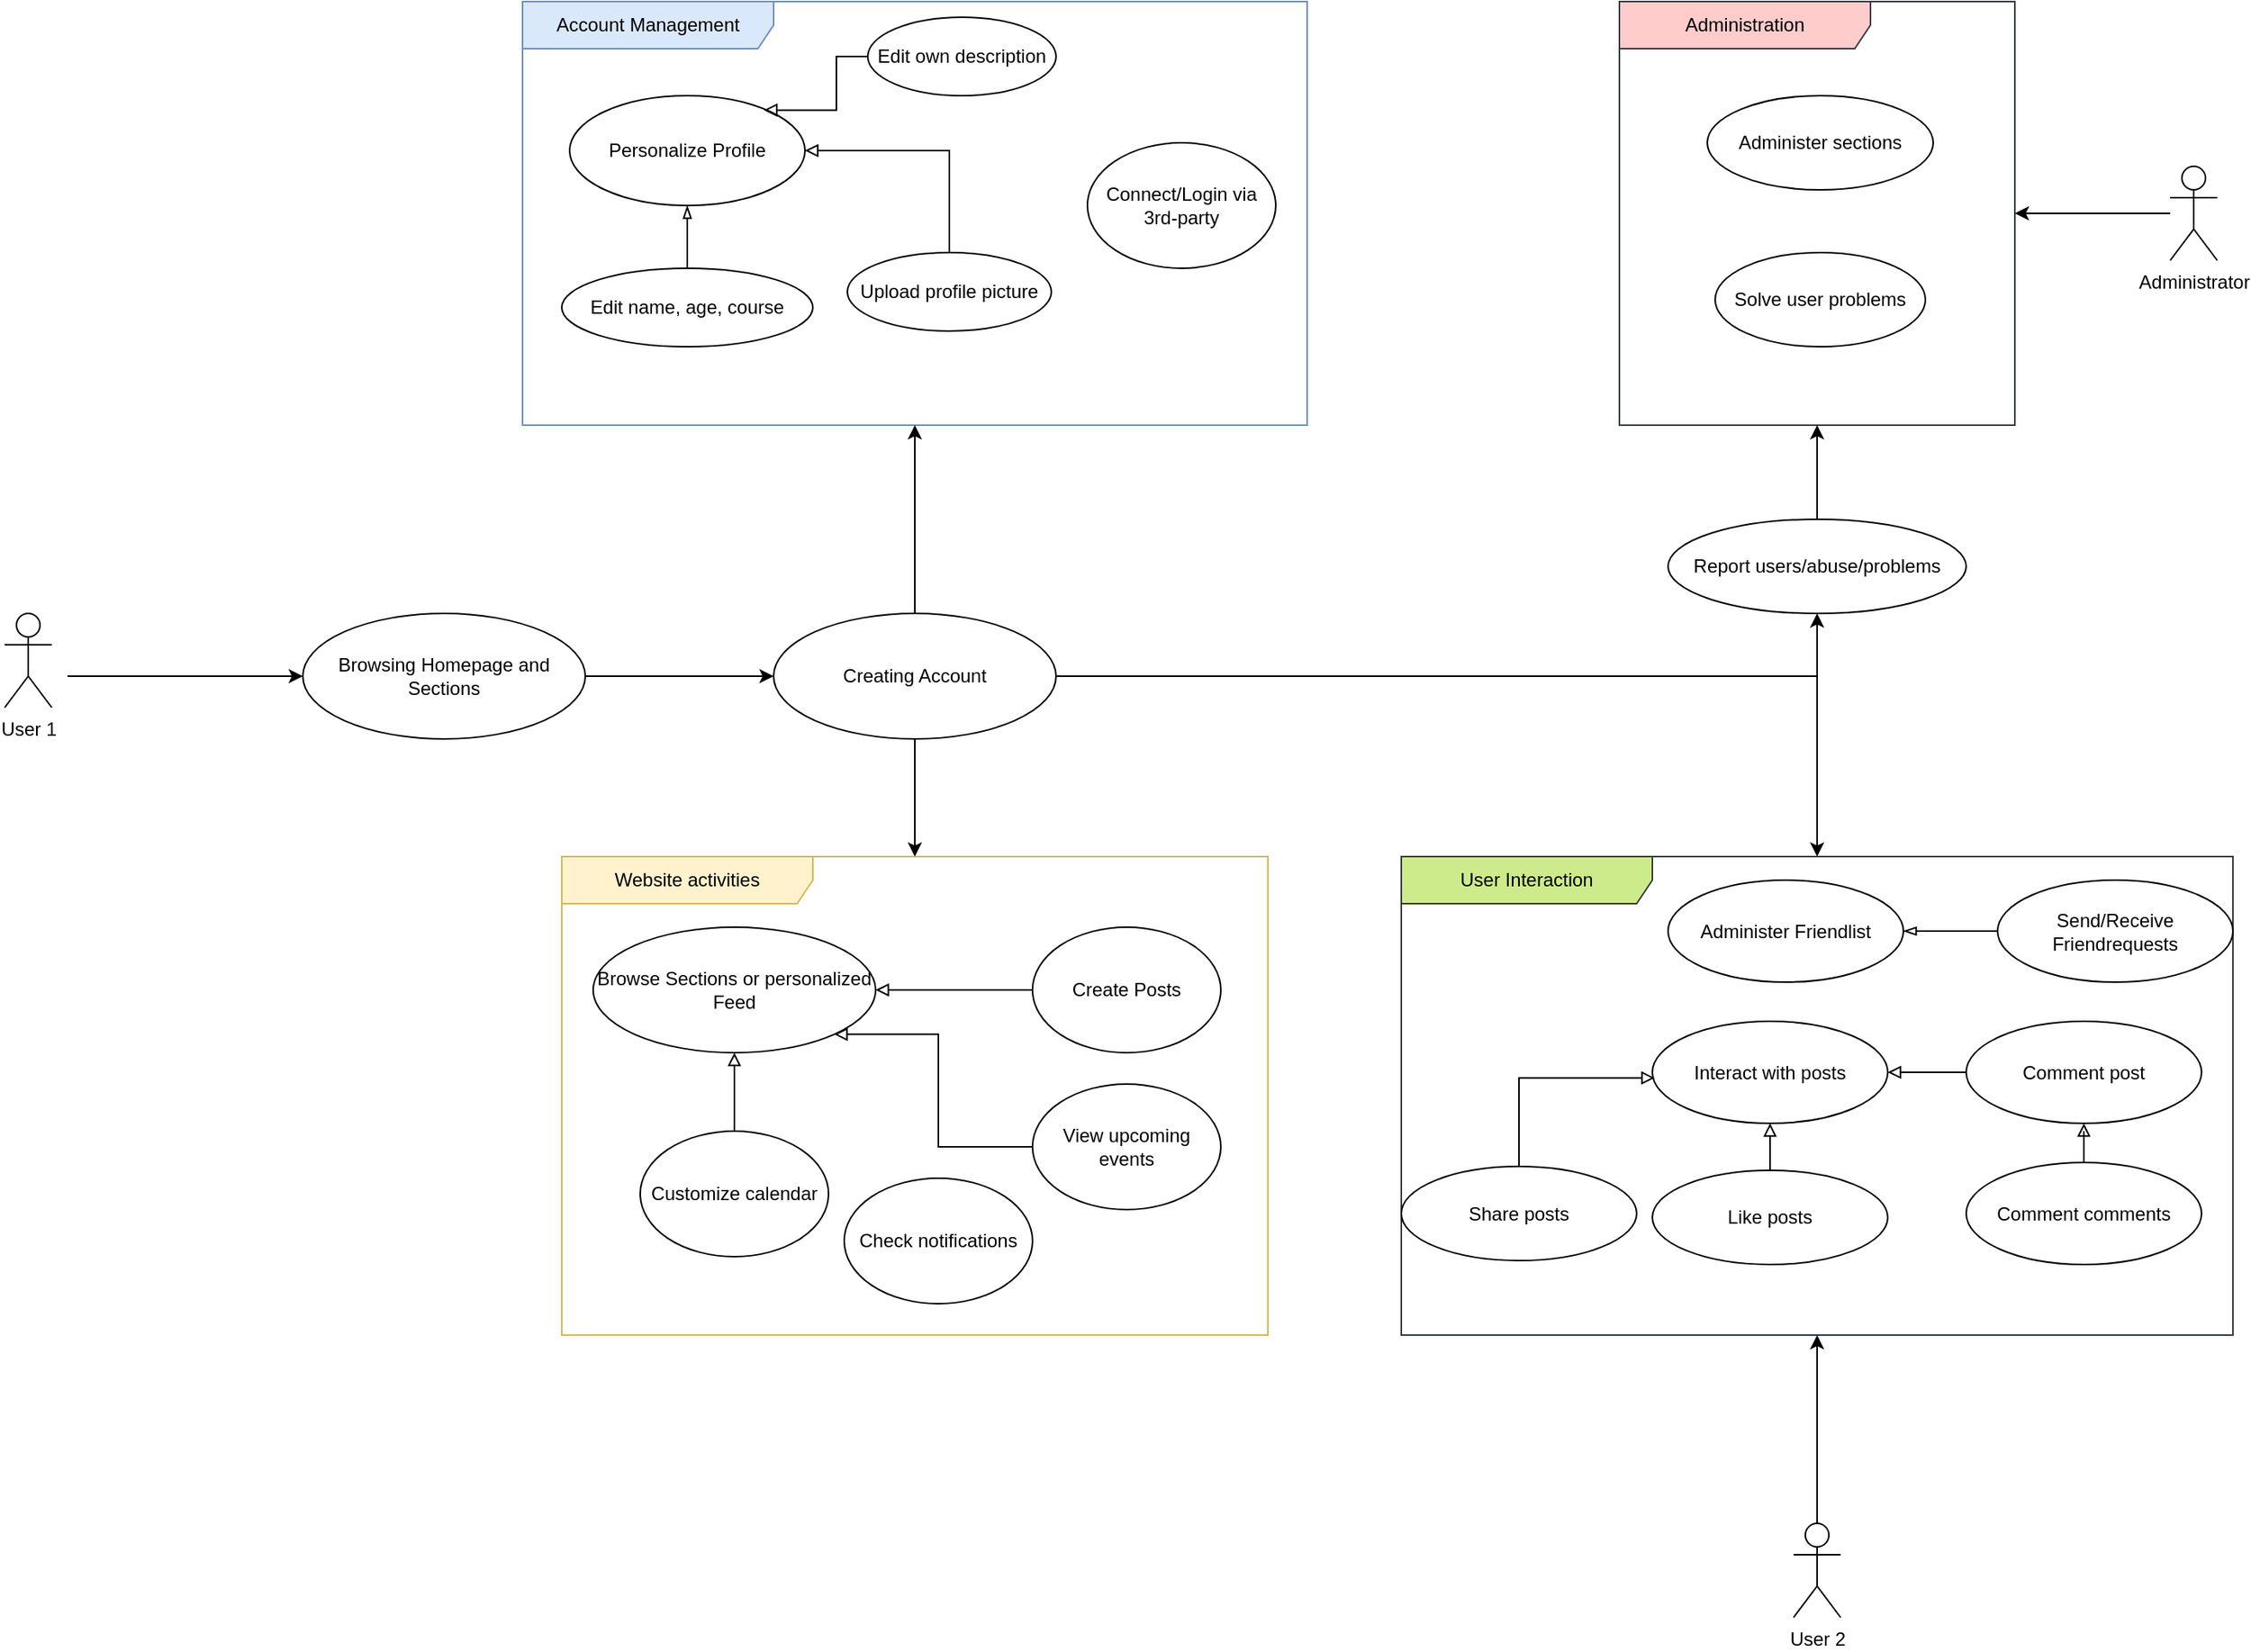 <mxfile version="22.0.8" type="github">
  <diagram name="Page-1" id="b5b7bab2-c9e2-2cf4-8b2a-24fd1a2a6d21">
    <mxGraphModel dx="2390" dy="1257" grid="1" gridSize="10" guides="1" tooltips="1" connect="1" arrows="1" fold="1" page="1" pageScale="1" pageWidth="827" pageHeight="1169" background="none" math="0" shadow="0">
      <root>
        <mxCell id="0" />
        <mxCell id="1" parent="0" />
        <mxCell id="S4oMsLOUBPp5cabsK6kD-1" value="Account Management" style="shape=umlFrame;whiteSpace=wrap;html=1;pointerEvents=0;recursiveResize=0;container=1;collapsible=0;width=160;fillColor=#dae8fc;strokeColor=#6c8ebf;" parent="1" vertex="1">
          <mxGeometry x="410" y="40" width="500" height="270" as="geometry" />
        </mxCell>
        <mxCell id="S4oMsLOUBPp5cabsK6kD-24" value="Upload profile picture" style="ellipse;whiteSpace=wrap;html=1;" parent="S4oMsLOUBPp5cabsK6kD-1" vertex="1">
          <mxGeometry x="207" y="160" width="130" height="50" as="geometry" />
        </mxCell>
        <mxCell id="S4oMsLOUBPp5cabsK6kD-21" value="Edit own description" style="ellipse;whiteSpace=wrap;html=1;" parent="S4oMsLOUBPp5cabsK6kD-1" vertex="1">
          <mxGeometry x="220" y="10" width="120" height="50" as="geometry" />
        </mxCell>
        <mxCell id="S4oMsLOUBPp5cabsK6kD-27" value="Edit name, age, course" style="ellipse;whiteSpace=wrap;html=1;" parent="S4oMsLOUBPp5cabsK6kD-1" vertex="1">
          <mxGeometry x="25" y="170" width="160" height="50" as="geometry" />
        </mxCell>
        <mxCell id="S4oMsLOUBPp5cabsK6kD-22" value="Personalize Profile" style="ellipse;whiteSpace=wrap;html=1;" parent="S4oMsLOUBPp5cabsK6kD-1" vertex="1">
          <mxGeometry x="30" y="60" width="150" height="70" as="geometry" />
        </mxCell>
        <mxCell id="S4oMsLOUBPp5cabsK6kD-23" style="edgeStyle=orthogonalEdgeStyle;rounded=0;orthogonalLoop=1;jettySize=auto;html=1;exitX=0;exitY=0.5;exitDx=0;exitDy=0;entryX=0.826;entryY=0.132;entryDx=0;entryDy=0;entryPerimeter=0;endArrow=block;endFill=0;" parent="S4oMsLOUBPp5cabsK6kD-1" source="S4oMsLOUBPp5cabsK6kD-21" target="S4oMsLOUBPp5cabsK6kD-22" edge="1">
          <mxGeometry relative="1" as="geometry" />
        </mxCell>
        <mxCell id="S4oMsLOUBPp5cabsK6kD-25" style="edgeStyle=orthogonalEdgeStyle;rounded=0;orthogonalLoop=1;jettySize=auto;html=1;exitX=0.5;exitY=0;exitDx=0;exitDy=0;entryX=1;entryY=0.5;entryDx=0;entryDy=0;endArrow=block;endFill=0;" parent="S4oMsLOUBPp5cabsK6kD-1" source="S4oMsLOUBPp5cabsK6kD-24" target="S4oMsLOUBPp5cabsK6kD-22" edge="1">
          <mxGeometry relative="1" as="geometry" />
        </mxCell>
        <mxCell id="S4oMsLOUBPp5cabsK6kD-29" style="edgeStyle=orthogonalEdgeStyle;rounded=0;orthogonalLoop=1;jettySize=auto;html=1;exitX=0.5;exitY=0;exitDx=0;exitDy=0;entryX=0.5;entryY=1;entryDx=0;entryDy=0;endArrow=blockThin;endFill=0;" parent="S4oMsLOUBPp5cabsK6kD-1" source="S4oMsLOUBPp5cabsK6kD-27" target="S4oMsLOUBPp5cabsK6kD-22" edge="1">
          <mxGeometry relative="1" as="geometry" />
        </mxCell>
        <mxCell id="S4oMsLOUBPp5cabsK6kD-32" value="Connect/Login via 3rd-party" style="ellipse;whiteSpace=wrap;html=1;" parent="S4oMsLOUBPp5cabsK6kD-1" vertex="1">
          <mxGeometry x="360" y="90" width="120" height="80" as="geometry" />
        </mxCell>
        <mxCell id="S4oMsLOUBPp5cabsK6kD-2" value="User Interaction" style="shape=umlFrame;whiteSpace=wrap;html=1;pointerEvents=0;recursiveResize=0;container=1;collapsible=0;width=160;fillColor=#cdeb8b;strokeColor=#36393d;" parent="1" vertex="1">
          <mxGeometry x="970" y="585" width="530" height="305" as="geometry" />
        </mxCell>
        <mxCell id="S4oMsLOUBPp5cabsK6kD-42" value="Administer Friendlist" style="ellipse;whiteSpace=wrap;html=1;" parent="S4oMsLOUBPp5cabsK6kD-2" vertex="1">
          <mxGeometry x="170" y="15" width="150" height="65" as="geometry" />
        </mxCell>
        <mxCell id="S4oMsLOUBPp5cabsK6kD-44" value="" style="edgeStyle=orthogonalEdgeStyle;rounded=0;orthogonalLoop=1;jettySize=auto;html=1;endArrow=blockThin;endFill=0;" parent="S4oMsLOUBPp5cabsK6kD-2" source="S4oMsLOUBPp5cabsK6kD-43" target="S4oMsLOUBPp5cabsK6kD-42" edge="1">
          <mxGeometry relative="1" as="geometry" />
        </mxCell>
        <mxCell id="S4oMsLOUBPp5cabsK6kD-43" value="Send/Receive Friendrequests" style="ellipse;whiteSpace=wrap;html=1;" parent="S4oMsLOUBPp5cabsK6kD-2" vertex="1">
          <mxGeometry x="380" y="15" width="150" height="65" as="geometry" />
        </mxCell>
        <mxCell id="S4oMsLOUBPp5cabsK6kD-47" value="Interact with posts" style="ellipse;whiteSpace=wrap;html=1;" parent="S4oMsLOUBPp5cabsK6kD-2" vertex="1">
          <mxGeometry x="160" y="105" width="150" height="65" as="geometry" />
        </mxCell>
        <mxCell id="S4oMsLOUBPp5cabsK6kD-50" style="edgeStyle=orthogonalEdgeStyle;rounded=0;orthogonalLoop=1;jettySize=auto;html=1;entryX=1;entryY=0.5;entryDx=0;entryDy=0;endArrow=block;endFill=0;" parent="S4oMsLOUBPp5cabsK6kD-2" source="S4oMsLOUBPp5cabsK6kD-49" target="S4oMsLOUBPp5cabsK6kD-47" edge="1">
          <mxGeometry relative="1" as="geometry" />
        </mxCell>
        <mxCell id="S4oMsLOUBPp5cabsK6kD-49" value="Comment post" style="ellipse;whiteSpace=wrap;html=1;" parent="S4oMsLOUBPp5cabsK6kD-2" vertex="1">
          <mxGeometry x="360" y="105" width="150" height="65" as="geometry" />
        </mxCell>
        <mxCell id="S4oMsLOUBPp5cabsK6kD-52" style="edgeStyle=orthogonalEdgeStyle;rounded=0;orthogonalLoop=1;jettySize=auto;html=1;endArrow=block;endFill=0;" parent="S4oMsLOUBPp5cabsK6kD-2" source="S4oMsLOUBPp5cabsK6kD-51" target="S4oMsLOUBPp5cabsK6kD-49" edge="1">
          <mxGeometry relative="1" as="geometry" />
        </mxCell>
        <mxCell id="S4oMsLOUBPp5cabsK6kD-51" value="Comment comments" style="ellipse;whiteSpace=wrap;html=1;" parent="S4oMsLOUBPp5cabsK6kD-2" vertex="1">
          <mxGeometry x="360" y="195" width="150" height="65" as="geometry" />
        </mxCell>
        <mxCell id="S4oMsLOUBPp5cabsK6kD-55" style="edgeStyle=orthogonalEdgeStyle;rounded=0;orthogonalLoop=1;jettySize=auto;html=1;exitX=0.5;exitY=0;exitDx=0;exitDy=0;entryX=0.5;entryY=1;entryDx=0;entryDy=0;endArrow=block;endFill=0;" parent="S4oMsLOUBPp5cabsK6kD-2" source="S4oMsLOUBPp5cabsK6kD-54" target="S4oMsLOUBPp5cabsK6kD-47" edge="1">
          <mxGeometry relative="1" as="geometry" />
        </mxCell>
        <mxCell id="S4oMsLOUBPp5cabsK6kD-54" value="Like posts" style="ellipse;whiteSpace=wrap;html=1;" parent="S4oMsLOUBPp5cabsK6kD-2" vertex="1">
          <mxGeometry x="160" y="200" width="150" height="60" as="geometry" />
        </mxCell>
        <mxCell id="S4oMsLOUBPp5cabsK6kD-56" value="Share posts" style="ellipse;whiteSpace=wrap;html=1;" parent="S4oMsLOUBPp5cabsK6kD-2" vertex="1">
          <mxGeometry y="197.5" width="150" height="60" as="geometry" />
        </mxCell>
        <mxCell id="S4oMsLOUBPp5cabsK6kD-57" style="edgeStyle=orthogonalEdgeStyle;rounded=0;orthogonalLoop=1;jettySize=auto;html=1;exitX=0.5;exitY=0;exitDx=0;exitDy=0;entryX=0.01;entryY=0.555;entryDx=0;entryDy=0;entryPerimeter=0;endArrow=block;endFill=0;" parent="S4oMsLOUBPp5cabsK6kD-2" source="S4oMsLOUBPp5cabsK6kD-56" target="S4oMsLOUBPp5cabsK6kD-47" edge="1">
          <mxGeometry relative="1" as="geometry">
            <Array as="points">
              <mxPoint x="75" y="141" />
            </Array>
          </mxGeometry>
        </mxCell>
        <mxCell id="S4oMsLOUBPp5cabsK6kD-3" value="Administration" style="shape=umlFrame;whiteSpace=wrap;html=1;pointerEvents=0;recursiveResize=0;container=1;collapsible=0;width=160;fillColor=#ffcccc;strokeColor=#36393d;" parent="1" vertex="1">
          <mxGeometry x="1109" y="40" width="252" height="270" as="geometry" />
        </mxCell>
        <mxCell id="S4oMsLOUBPp5cabsK6kD-59" value="Administer sections" style="ellipse;whiteSpace=wrap;html=1;" parent="S4oMsLOUBPp5cabsK6kD-3" vertex="1">
          <mxGeometry x="56" y="60" width="144" height="60" as="geometry" />
        </mxCell>
        <mxCell id="S4oMsLOUBPp5cabsK6kD-61" value="Solve user problems" style="ellipse;whiteSpace=wrap;html=1;" parent="S4oMsLOUBPp5cabsK6kD-3" vertex="1">
          <mxGeometry x="61" y="160" width="134" height="60" as="geometry" />
        </mxCell>
        <mxCell id="S4oMsLOUBPp5cabsK6kD-8" value="Website activities" style="shape=umlFrame;whiteSpace=wrap;html=1;pointerEvents=0;recursiveResize=0;container=1;collapsible=0;width=160;fillColor=#fff2cc;strokeColor=#d6b656;" parent="1" vertex="1">
          <mxGeometry x="435" y="585" width="450" height="305" as="geometry" />
        </mxCell>
        <mxCell id="S4oMsLOUBPp5cabsK6kD-33" value="Browse Sections or personalized Feed" style="ellipse;whiteSpace=wrap;html=1;" parent="S4oMsLOUBPp5cabsK6kD-8" vertex="1">
          <mxGeometry x="20" y="45" width="180" height="80" as="geometry" />
        </mxCell>
        <mxCell id="S4oMsLOUBPp5cabsK6kD-35" style="edgeStyle=orthogonalEdgeStyle;rounded=0;orthogonalLoop=1;jettySize=auto;html=1;exitX=0;exitY=0.5;exitDx=0;exitDy=0;entryX=1;entryY=0.5;entryDx=0;entryDy=0;endArrow=block;endFill=0;" parent="S4oMsLOUBPp5cabsK6kD-8" source="S4oMsLOUBPp5cabsK6kD-34" target="S4oMsLOUBPp5cabsK6kD-33" edge="1">
          <mxGeometry relative="1" as="geometry" />
        </mxCell>
        <mxCell id="S4oMsLOUBPp5cabsK6kD-34" value="Create Posts" style="ellipse;whiteSpace=wrap;html=1;" parent="S4oMsLOUBPp5cabsK6kD-8" vertex="1">
          <mxGeometry x="300" y="45" width="120" height="80" as="geometry" />
        </mxCell>
        <mxCell id="S4oMsLOUBPp5cabsK6kD-37" style="edgeStyle=orthogonalEdgeStyle;rounded=0;orthogonalLoop=1;jettySize=auto;html=1;exitX=0.5;exitY=0;exitDx=0;exitDy=0;entryX=0.5;entryY=1;entryDx=0;entryDy=0;endArrow=block;endFill=0;" parent="S4oMsLOUBPp5cabsK6kD-8" source="S4oMsLOUBPp5cabsK6kD-36" target="S4oMsLOUBPp5cabsK6kD-33" edge="1">
          <mxGeometry relative="1" as="geometry" />
        </mxCell>
        <mxCell id="S4oMsLOUBPp5cabsK6kD-36" value="Customize calendar" style="ellipse;whiteSpace=wrap;html=1;" parent="S4oMsLOUBPp5cabsK6kD-8" vertex="1">
          <mxGeometry x="50" y="175" width="120" height="80" as="geometry" />
        </mxCell>
        <mxCell id="S4oMsLOUBPp5cabsK6kD-40" style="edgeStyle=orthogonalEdgeStyle;rounded=0;orthogonalLoop=1;jettySize=auto;html=1;exitX=0;exitY=0.5;exitDx=0;exitDy=0;entryX=1;entryY=1;entryDx=0;entryDy=0;endArrow=block;endFill=0;" parent="S4oMsLOUBPp5cabsK6kD-8" source="S4oMsLOUBPp5cabsK6kD-38" target="S4oMsLOUBPp5cabsK6kD-33" edge="1">
          <mxGeometry relative="1" as="geometry">
            <Array as="points">
              <mxPoint x="240" y="185" />
              <mxPoint x="240" y="113" />
            </Array>
          </mxGeometry>
        </mxCell>
        <mxCell id="S4oMsLOUBPp5cabsK6kD-38" value="View upcoming events" style="ellipse;whiteSpace=wrap;html=1;" parent="S4oMsLOUBPp5cabsK6kD-8" vertex="1">
          <mxGeometry x="300" y="145" width="120" height="80" as="geometry" />
        </mxCell>
        <mxCell id="S4oMsLOUBPp5cabsK6kD-53" value="Check notifications" style="ellipse;whiteSpace=wrap;html=1;" parent="S4oMsLOUBPp5cabsK6kD-8" vertex="1">
          <mxGeometry x="180" y="205" width="120" height="80" as="geometry" />
        </mxCell>
        <mxCell id="S4oMsLOUBPp5cabsK6kD-9" value="User 1" style="shape=umlActor;verticalLabelPosition=bottom;verticalAlign=top;html=1;" parent="1" vertex="1">
          <mxGeometry x="80" y="430" width="30" height="60" as="geometry" />
        </mxCell>
        <mxCell id="S4oMsLOUBPp5cabsK6kD-17" style="edgeStyle=orthogonalEdgeStyle;rounded=0;orthogonalLoop=1;jettySize=auto;html=1;exitX=1;exitY=0.5;exitDx=0;exitDy=0;" parent="1" source="S4oMsLOUBPp5cabsK6kD-14" target="S4oMsLOUBPp5cabsK6kD-16" edge="1">
          <mxGeometry relative="1" as="geometry" />
        </mxCell>
        <mxCell id="S4oMsLOUBPp5cabsK6kD-14" value="Browsing Homepage and Sections" style="ellipse;whiteSpace=wrap;html=1;" parent="1" vertex="1">
          <mxGeometry x="270" y="430" width="180" height="80" as="geometry" />
        </mxCell>
        <mxCell id="S4oMsLOUBPp5cabsK6kD-15" value="" style="endArrow=classic;html=1;rounded=0;" parent="1" target="S4oMsLOUBPp5cabsK6kD-14" edge="1">
          <mxGeometry width="50" height="50" relative="1" as="geometry">
            <mxPoint x="120" y="470" as="sourcePoint" />
            <mxPoint x="270" y="470" as="targetPoint" />
          </mxGeometry>
        </mxCell>
        <mxCell id="S4oMsLOUBPp5cabsK6kD-31" style="edgeStyle=orthogonalEdgeStyle;rounded=0;orthogonalLoop=1;jettySize=auto;html=1;exitX=0.5;exitY=0;exitDx=0;exitDy=0;" parent="1" source="S4oMsLOUBPp5cabsK6kD-16" target="S4oMsLOUBPp5cabsK6kD-1" edge="1">
          <mxGeometry relative="1" as="geometry" />
        </mxCell>
        <mxCell id="S4oMsLOUBPp5cabsK6kD-48" style="edgeStyle=orthogonalEdgeStyle;rounded=0;orthogonalLoop=1;jettySize=auto;html=1;" parent="1" source="S4oMsLOUBPp5cabsK6kD-16" target="S4oMsLOUBPp5cabsK6kD-2" edge="1">
          <mxGeometry relative="1" as="geometry" />
        </mxCell>
        <mxCell id="S4oMsLOUBPp5cabsK6kD-66" style="edgeStyle=orthogonalEdgeStyle;rounded=0;orthogonalLoop=1;jettySize=auto;html=1;entryX=0.5;entryY=1;entryDx=0;entryDy=0;" parent="1" source="S4oMsLOUBPp5cabsK6kD-16" target="S4oMsLOUBPp5cabsK6kD-60" edge="1">
          <mxGeometry relative="1" as="geometry" />
        </mxCell>
        <mxCell id="S4oMsLOUBPp5cabsK6kD-16" value="Creating Account" style="ellipse;whiteSpace=wrap;html=1;" parent="1" vertex="1">
          <mxGeometry x="570" y="430" width="180" height="80" as="geometry" />
        </mxCell>
        <mxCell id="S4oMsLOUBPp5cabsK6kD-41" style="edgeStyle=orthogonalEdgeStyle;rounded=0;orthogonalLoop=1;jettySize=auto;html=1;exitX=0.5;exitY=1;exitDx=0;exitDy=0;" parent="1" source="S4oMsLOUBPp5cabsK6kD-16" target="S4oMsLOUBPp5cabsK6kD-8" edge="1">
          <mxGeometry relative="1" as="geometry">
            <mxPoint x="660" y="580" as="targetPoint" />
          </mxGeometry>
        </mxCell>
        <mxCell id="ybUXJ-c9-Gi3P_x26xny-1" style="edgeStyle=orthogonalEdgeStyle;rounded=0;orthogonalLoop=1;jettySize=auto;html=1;" edge="1" parent="1" source="S4oMsLOUBPp5cabsK6kD-45" target="S4oMsLOUBPp5cabsK6kD-2">
          <mxGeometry relative="1" as="geometry" />
        </mxCell>
        <mxCell id="S4oMsLOUBPp5cabsK6kD-45" value="User 2" style="shape=umlActor;verticalLabelPosition=bottom;verticalAlign=top;html=1;" parent="1" vertex="1">
          <mxGeometry x="1220" y="1010" width="30" height="60" as="geometry" />
        </mxCell>
        <mxCell id="S4oMsLOUBPp5cabsK6kD-65" style="edgeStyle=orthogonalEdgeStyle;rounded=0;orthogonalLoop=1;jettySize=auto;html=1;" parent="1" source="S4oMsLOUBPp5cabsK6kD-62" target="S4oMsLOUBPp5cabsK6kD-3" edge="1">
          <mxGeometry relative="1" as="geometry" />
        </mxCell>
        <mxCell id="S4oMsLOUBPp5cabsK6kD-62" value="Administrator" style="shape=umlActor;verticalLabelPosition=bottom;verticalAlign=top;html=1;" parent="1" vertex="1">
          <mxGeometry x="1460" y="145" width="30" height="60" as="geometry" />
        </mxCell>
        <mxCell id="S4oMsLOUBPp5cabsK6kD-68" style="edgeStyle=orthogonalEdgeStyle;rounded=0;orthogonalLoop=1;jettySize=auto;html=1;exitX=0.5;exitY=0;exitDx=0;exitDy=0;" parent="1" source="S4oMsLOUBPp5cabsK6kD-60" target="S4oMsLOUBPp5cabsK6kD-3" edge="1">
          <mxGeometry relative="1" as="geometry" />
        </mxCell>
        <mxCell id="S4oMsLOUBPp5cabsK6kD-60" value="Report users/abuse/problems" style="ellipse;whiteSpace=wrap;html=1;" parent="1" vertex="1">
          <mxGeometry x="1140" y="370" width="190" height="60" as="geometry" />
        </mxCell>
      </root>
    </mxGraphModel>
  </diagram>
</mxfile>
